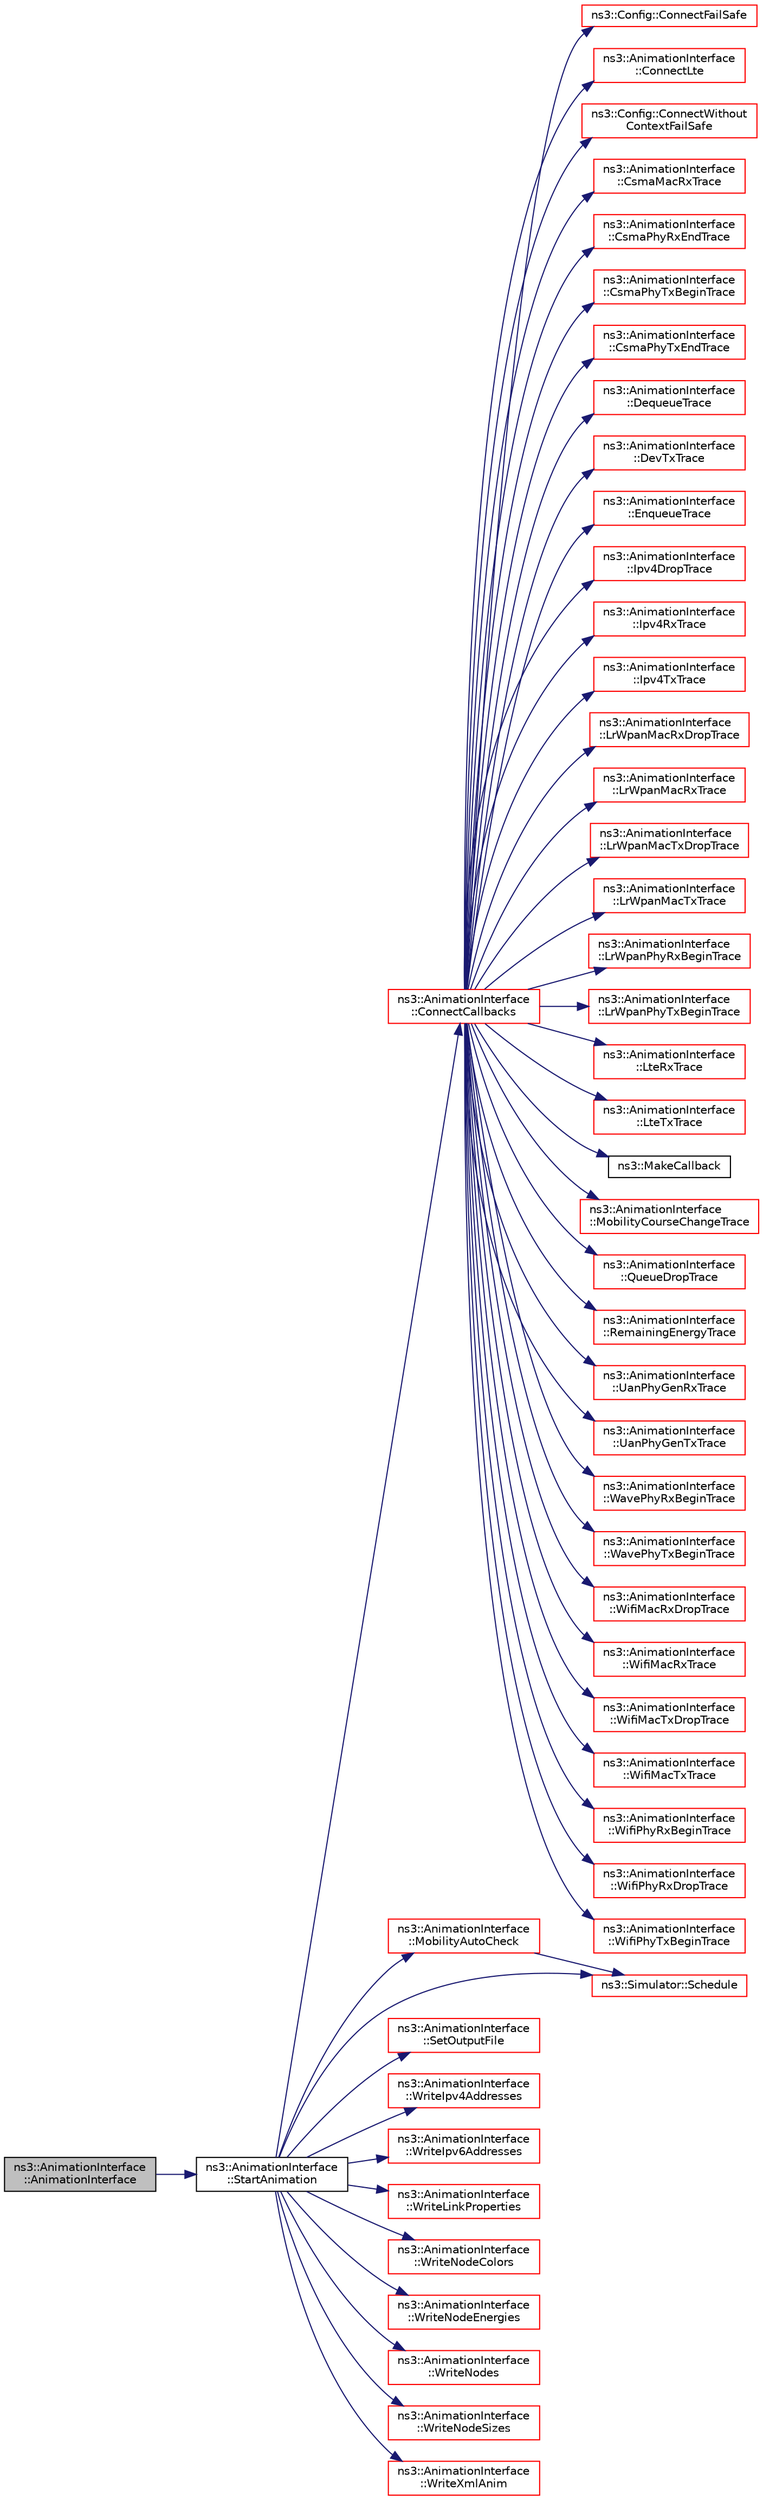digraph "ns3::AnimationInterface::AnimationInterface"
{
 // LATEX_PDF_SIZE
  edge [fontname="Helvetica",fontsize="10",labelfontname="Helvetica",labelfontsize="10"];
  node [fontname="Helvetica",fontsize="10",shape=record];
  rankdir="LR";
  Node1 [label="ns3::AnimationInterface\l::AnimationInterface",height=0.2,width=0.4,color="black", fillcolor="grey75", style="filled", fontcolor="black",tooltip="Constructor."];
  Node1 -> Node2 [color="midnightblue",fontsize="10",style="solid",fontname="Helvetica"];
  Node2 [label="ns3::AnimationInterface\l::StartAnimation",height=0.2,width=0.4,color="black", fillcolor="white", style="filled",URL="$classns3_1_1_animation_interface.html#aed28bace6b97494e11179766449bb442",tooltip="Start animation function."];
  Node2 -> Node3 [color="midnightblue",fontsize="10",style="solid",fontname="Helvetica"];
  Node3 [label="ns3::AnimationInterface\l::ConnectCallbacks",height=0.2,width=0.4,color="red", fillcolor="white", style="filled",URL="$classns3_1_1_animation_interface.html#a3475aa338984f2024403caa04c146027",tooltip="Connect callbacks function."];
  Node3 -> Node4 [color="midnightblue",fontsize="10",style="solid",fontname="Helvetica"];
  Node4 [label="ns3::Config::ConnectFailSafe",height=0.2,width=0.4,color="red", fillcolor="white", style="filled",URL="$namespacens3_1_1_config.html#aad60d6903a15881b81e982ad5312114a",tooltip="This function will attempt to find all trace sources which match the input path and will then connect..."];
  Node3 -> Node10 [color="midnightblue",fontsize="10",style="solid",fontname="Helvetica"];
  Node10 [label="ns3::AnimationInterface\l::ConnectLte",height=0.2,width=0.4,color="red", fillcolor="white", style="filled",URL="$classns3_1_1_animation_interface.html#a921e35bb00b2d0032dde4147bd2a200e",tooltip="Connect LTE function."];
  Node3 -> Node126 [color="midnightblue",fontsize="10",style="solid",fontname="Helvetica"];
  Node126 [label="ns3::Config::ConnectWithout\lContextFailSafe",height=0.2,width=0.4,color="red", fillcolor="white", style="filled",URL="$namespacens3_1_1_config.html#afe7da9182a8f57ffe79c2bd0e434af50",tooltip="This function will attempt to find all trace sources which match the input path and will then connect..."];
  Node3 -> Node133 [color="midnightblue",fontsize="10",style="solid",fontname="Helvetica"];
  Node133 [label="ns3::AnimationInterface\l::CsmaMacRxTrace",height=0.2,width=0.4,color="red", fillcolor="white", style="filled",URL="$classns3_1_1_animation_interface.html#a8ca49462ea639259c8b967d8a020d93f",tooltip="CSMA MAC receive trace function."];
  Node3 -> Node135 [color="midnightblue",fontsize="10",style="solid",fontname="Helvetica"];
  Node135 [label="ns3::AnimationInterface\l::CsmaPhyRxEndTrace",height=0.2,width=0.4,color="red", fillcolor="white", style="filled",URL="$classns3_1_1_animation_interface.html#a031728e043bab0338deb86aa5f0a1c26",tooltip="CSMA Phy receive end trace function."];
  Node3 -> Node136 [color="midnightblue",fontsize="10",style="solid",fontname="Helvetica"];
  Node136 [label="ns3::AnimationInterface\l::CsmaPhyTxBeginTrace",height=0.2,width=0.4,color="red", fillcolor="white", style="filled",URL="$classns3_1_1_animation_interface.html#a5a5e67141fc717272c0c44a5afbae89a",tooltip="CSMA Phy transmit begin trace function."];
  Node3 -> Node137 [color="midnightblue",fontsize="10",style="solid",fontname="Helvetica"];
  Node137 [label="ns3::AnimationInterface\l::CsmaPhyTxEndTrace",height=0.2,width=0.4,color="red", fillcolor="white", style="filled",URL="$classns3_1_1_animation_interface.html#ad3d82da5ad705ec6c7be332fd1fcc911",tooltip="CSMA Phy transmit end trace function."];
  Node3 -> Node152 [color="midnightblue",fontsize="10",style="solid",fontname="Helvetica"];
  Node152 [label="ns3::AnimationInterface\l::DequeueTrace",height=0.2,width=0.4,color="red", fillcolor="white", style="filled",URL="$classns3_1_1_animation_interface.html#a3338ee557373400f3ca037da281b13d5",tooltip="Dequeue trace function."];
  Node3 -> Node153 [color="midnightblue",fontsize="10",style="solid",fontname="Helvetica"];
  Node153 [label="ns3::AnimationInterface\l::DevTxTrace",height=0.2,width=0.4,color="red", fillcolor="white", style="filled",URL="$classns3_1_1_animation_interface.html#aefbe6c9288eaf784e7ba0cc875b5c319",tooltip="Device transmit trace function."];
  Node3 -> Node154 [color="midnightblue",fontsize="10",style="solid",fontname="Helvetica"];
  Node154 [label="ns3::AnimationInterface\l::EnqueueTrace",height=0.2,width=0.4,color="red", fillcolor="white", style="filled",URL="$classns3_1_1_animation_interface.html#ab44b5fe960865d3da6fec1fabb2a6416",tooltip="Enqueue trace function."];
  Node3 -> Node155 [color="midnightblue",fontsize="10",style="solid",fontname="Helvetica"];
  Node155 [label="ns3::AnimationInterface\l::Ipv4DropTrace",height=0.2,width=0.4,color="red", fillcolor="white", style="filled",URL="$classns3_1_1_animation_interface.html#a3942d87e39b866782a27ecbd3df53027",tooltip="IPv4 drop trace function."];
  Node3 -> Node156 [color="midnightblue",fontsize="10",style="solid",fontname="Helvetica"];
  Node156 [label="ns3::AnimationInterface\l::Ipv4RxTrace",height=0.2,width=0.4,color="red", fillcolor="white", style="filled",URL="$classns3_1_1_animation_interface.html#a6fcd3f147e2c1a6216c1644e36c4ca7e",tooltip="IPv4 receive trace function."];
  Node3 -> Node157 [color="midnightblue",fontsize="10",style="solid",fontname="Helvetica"];
  Node157 [label="ns3::AnimationInterface\l::Ipv4TxTrace",height=0.2,width=0.4,color="red", fillcolor="white", style="filled",URL="$classns3_1_1_animation_interface.html#ab1fb263492489097f6bdbf1f1f1e1342",tooltip="IPv4 transmit trace function."];
  Node3 -> Node158 [color="midnightblue",fontsize="10",style="solid",fontname="Helvetica"];
  Node158 [label="ns3::AnimationInterface\l::LrWpanMacRxDropTrace",height=0.2,width=0.4,color="red", fillcolor="white", style="filled",URL="$classns3_1_1_animation_interface.html#a3dff4234758156eb305dec93b3f22a23",tooltip="LR-WPAN MAC receive drop trace function."];
  Node3 -> Node159 [color="midnightblue",fontsize="10",style="solid",fontname="Helvetica"];
  Node159 [label="ns3::AnimationInterface\l::LrWpanMacRxTrace",height=0.2,width=0.4,color="red", fillcolor="white", style="filled",URL="$classns3_1_1_animation_interface.html#aaaa9c30fd38ae0b27ffcf06139e3cdb9",tooltip="LR-WPAN MAC receive trace function."];
  Node3 -> Node160 [color="midnightblue",fontsize="10",style="solid",fontname="Helvetica"];
  Node160 [label="ns3::AnimationInterface\l::LrWpanMacTxDropTrace",height=0.2,width=0.4,color="red", fillcolor="white", style="filled",URL="$classns3_1_1_animation_interface.html#aaa51a08fdee148432a47a96ea72985ca",tooltip="LR-WPAN MAC transmit drop trace function."];
  Node3 -> Node161 [color="midnightblue",fontsize="10",style="solid",fontname="Helvetica"];
  Node161 [label="ns3::AnimationInterface\l::LrWpanMacTxTrace",height=0.2,width=0.4,color="red", fillcolor="white", style="filled",URL="$classns3_1_1_animation_interface.html#ad112dcaed89e607fae9a3ac83cf99f7c",tooltip="LR-WPAN MAC transmit trace function."];
  Node3 -> Node162 [color="midnightblue",fontsize="10",style="solid",fontname="Helvetica"];
  Node162 [label="ns3::AnimationInterface\l::LrWpanPhyRxBeginTrace",height=0.2,width=0.4,color="red", fillcolor="white", style="filled",URL="$classns3_1_1_animation_interface.html#a1457c08242d10ec3506242cc9699c836",tooltip="LR-WPAN Phy receive begin trace function."];
  Node3 -> Node163 [color="midnightblue",fontsize="10",style="solid",fontname="Helvetica"];
  Node163 [label="ns3::AnimationInterface\l::LrWpanPhyTxBeginTrace",height=0.2,width=0.4,color="red", fillcolor="white", style="filled",URL="$classns3_1_1_animation_interface.html#a0e7f7deb7c291468723657f263317ee9",tooltip="LR-WPAN Phy receive begin trace function."];
  Node3 -> Node166 [color="midnightblue",fontsize="10",style="solid",fontname="Helvetica"];
  Node166 [label="ns3::AnimationInterface\l::LteRxTrace",height=0.2,width=0.4,color="red", fillcolor="white", style="filled",URL="$classns3_1_1_animation_interface.html#a1b44e17f04eb8cdb33de77c7ec544cd6",tooltip="LTE receive trace function."];
  Node3 -> Node169 [color="midnightblue",fontsize="10",style="solid",fontname="Helvetica"];
  Node169 [label="ns3::AnimationInterface\l::LteTxTrace",height=0.2,width=0.4,color="red", fillcolor="white", style="filled",URL="$classns3_1_1_animation_interface.html#a4bcc6c6e4eaa0243190e94c74cd4d59e",tooltip="LTE transmit trace function."];
  Node3 -> Node123 [color="midnightblue",fontsize="10",style="solid",fontname="Helvetica"];
  Node123 [label="ns3::MakeCallback",height=0.2,width=0.4,color="black", fillcolor="white", style="filled",URL="$namespacens3.html#af1dde3c04374147fca0cfe3b0766d664",tooltip="Build Callbacks for class method members which take varying numbers of arguments and potentially retu..."];
  Node3 -> Node173 [color="midnightblue",fontsize="10",style="solid",fontname="Helvetica"];
  Node173 [label="ns3::AnimationInterface\l::MobilityCourseChangeTrace",height=0.2,width=0.4,color="red", fillcolor="white", style="filled",URL="$classns3_1_1_animation_interface.html#aa1b50061a3743f10ef7c2c59040022e4",tooltip="Mobility course change trace function."];
  Node3 -> Node176 [color="midnightblue",fontsize="10",style="solid",fontname="Helvetica"];
  Node176 [label="ns3::AnimationInterface\l::QueueDropTrace",height=0.2,width=0.4,color="red", fillcolor="white", style="filled",URL="$classns3_1_1_animation_interface.html#afa6b75f93825dec85b110cc9461815c0",tooltip="Queue trace function."];
  Node3 -> Node177 [color="midnightblue",fontsize="10",style="solid",fontname="Helvetica"];
  Node177 [label="ns3::AnimationInterface\l::RemainingEnergyTrace",height=0.2,width=0.4,color="red", fillcolor="white", style="filled",URL="$classns3_1_1_animation_interface.html#a37b79091bdb14b5fe94e1b3f7a90d58a",tooltip="Remaining energy trace function."];
  Node3 -> Node180 [color="midnightblue",fontsize="10",style="solid",fontname="Helvetica"];
  Node180 [label="ns3::AnimationInterface\l::UanPhyGenRxTrace",height=0.2,width=0.4,color="red", fillcolor="white", style="filled",URL="$classns3_1_1_animation_interface.html#a8ced521c1d66785fd2920ec0fe52fee4",tooltip="UAN Phy gen receive trace function."];
  Node3 -> Node181 [color="midnightblue",fontsize="10",style="solid",fontname="Helvetica"];
  Node181 [label="ns3::AnimationInterface\l::UanPhyGenTxTrace",height=0.2,width=0.4,color="red", fillcolor="white", style="filled",URL="$classns3_1_1_animation_interface.html#a7cf0290a1181de6f4614696e5f3ea906",tooltip="UAN Phy gen transmit trace function."];
  Node3 -> Node182 [color="midnightblue",fontsize="10",style="solid",fontname="Helvetica"];
  Node182 [label="ns3::AnimationInterface\l::WavePhyRxBeginTrace",height=0.2,width=0.4,color="red", fillcolor="white", style="filled",URL="$classns3_1_1_animation_interface.html#af08889e9f06ddd922b5a179c374d0f21",tooltip="WAVE Phy receive begin trace function."];
  Node3 -> Node184 [color="midnightblue",fontsize="10",style="solid",fontname="Helvetica"];
  Node184 [label="ns3::AnimationInterface\l::WavePhyTxBeginTrace",height=0.2,width=0.4,color="red", fillcolor="white", style="filled",URL="$classns3_1_1_animation_interface.html#a55d12ba95e0e93941d5912a50ef5c1e4",tooltip="WAVE Phy transmit begin trace function."];
  Node3 -> Node185 [color="midnightblue",fontsize="10",style="solid",fontname="Helvetica"];
  Node185 [label="ns3::AnimationInterface\l::WifiMacRxDropTrace",height=0.2,width=0.4,color="red", fillcolor="white", style="filled",URL="$classns3_1_1_animation_interface.html#a2b6a14ca45b40c59a1db04a71d67f913",tooltip="wifi MAC receive drop trace function"];
  Node3 -> Node186 [color="midnightblue",fontsize="10",style="solid",fontname="Helvetica"];
  Node186 [label="ns3::AnimationInterface\l::WifiMacRxTrace",height=0.2,width=0.4,color="red", fillcolor="white", style="filled",URL="$classns3_1_1_animation_interface.html#af0f567a79961b657036e8064d01da44a",tooltip="wifi MAC receive trace function"];
  Node3 -> Node187 [color="midnightblue",fontsize="10",style="solid",fontname="Helvetica"];
  Node187 [label="ns3::AnimationInterface\l::WifiMacTxDropTrace",height=0.2,width=0.4,color="red", fillcolor="white", style="filled",URL="$classns3_1_1_animation_interface.html#a7d0270326bf5c725d2e4b704ce6753fa",tooltip="wifi MAC transmit drop trace function"];
  Node3 -> Node188 [color="midnightblue",fontsize="10",style="solid",fontname="Helvetica"];
  Node188 [label="ns3::AnimationInterface\l::WifiMacTxTrace",height=0.2,width=0.4,color="red", fillcolor="white", style="filled",URL="$classns3_1_1_animation_interface.html#aa89ac73654e71439723b97fd2abd7165",tooltip="wifi MAC transmit trace function"];
  Node3 -> Node189 [color="midnightblue",fontsize="10",style="solid",fontname="Helvetica"];
  Node189 [label="ns3::AnimationInterface\l::WifiPhyRxBeginTrace",height=0.2,width=0.4,color="red", fillcolor="white", style="filled",URL="$classns3_1_1_animation_interface.html#a3bc0fb2ec726516b1a2b8d1da00f0b1f",tooltip="wifi Phy receive begin trace function"];
  Node3 -> Node190 [color="midnightblue",fontsize="10",style="solid",fontname="Helvetica"];
  Node190 [label="ns3::AnimationInterface\l::WifiPhyRxDropTrace",height=0.2,width=0.4,color="red", fillcolor="white", style="filled",URL="$classns3_1_1_animation_interface.html#a29c5a36701ccccd00a933b946744b5ef",tooltip="wifi Phy receive drop trace function"];
  Node3 -> Node191 [color="midnightblue",fontsize="10",style="solid",fontname="Helvetica"];
  Node191 [label="ns3::AnimationInterface\l::WifiPhyTxBeginTrace",height=0.2,width=0.4,color="red", fillcolor="white", style="filled",URL="$classns3_1_1_animation_interface.html#a8cb7e4e664b6d5456c5d23f45b7111a9",tooltip="wifi Phy transmit PSDU begin trace function"];
  Node2 -> Node196 [color="midnightblue",fontsize="10",style="solid",fontname="Helvetica"];
  Node196 [label="ns3::AnimationInterface\l::MobilityAutoCheck",height=0.2,width=0.4,color="red", fillcolor="white", style="filled",URL="$classns3_1_1_animation_interface.html#a23e31bf019017e94d49dd139718e93f4",tooltip="Mobility auto check function."];
  Node196 -> Node202 [color="midnightblue",fontsize="10",style="solid",fontname="Helvetica"];
  Node202 [label="ns3::Simulator::Schedule",height=0.2,width=0.4,color="red", fillcolor="white", style="filled",URL="$classns3_1_1_simulator.html#a3da7d28335c8ac0e3e86781f766df241",tooltip="Schedule an event to expire after delay."];
  Node2 -> Node202 [color="midnightblue",fontsize="10",style="solid",fontname="Helvetica"];
  Node2 -> Node212 [color="midnightblue",fontsize="10",style="solid",fontname="Helvetica"];
  Node212 [label="ns3::AnimationInterface\l::SetOutputFile",height=0.2,width=0.4,color="red", fillcolor="white", style="filled",URL="$classns3_1_1_animation_interface.html#a48c36c7840410330afb993d1c33edc4c",tooltip="Set output file function."];
  Node2 -> Node213 [color="midnightblue",fontsize="10",style="solid",fontname="Helvetica"];
  Node213 [label="ns3::AnimationInterface\l::WriteIpv4Addresses",height=0.2,width=0.4,color="red", fillcolor="white", style="filled",URL="$classns3_1_1_animation_interface.html#a45b100b1e083fb646479c09448177afa",tooltip="Write IPv4 Addresses function."];
  Node2 -> Node217 [color="midnightblue",fontsize="10",style="solid",fontname="Helvetica"];
  Node217 [label="ns3::AnimationInterface\l::WriteIpv6Addresses",height=0.2,width=0.4,color="red", fillcolor="white", style="filled",URL="$classns3_1_1_animation_interface.html#ab7d08c1871c6b1c2858d3d536bbdcee2",tooltip="Write IPv6 Addresses function."];
  Node2 -> Node219 [color="midnightblue",fontsize="10",style="solid",fontname="Helvetica"];
  Node219 [label="ns3::AnimationInterface\l::WriteLinkProperties",height=0.2,width=0.4,color="red", fillcolor="white", style="filled",URL="$classns3_1_1_animation_interface.html#a458296bfceb6bd8b53b4c9bf38b5fdc7",tooltip="Write link properties function."];
  Node2 -> Node245 [color="midnightblue",fontsize="10",style="solid",fontname="Helvetica"];
  Node245 [label="ns3::AnimationInterface\l::WriteNodeColors",height=0.2,width=0.4,color="red", fillcolor="white", style="filled",URL="$classns3_1_1_animation_interface.html#ac5c5f326ca346e340a0a3e9ec50d94ee",tooltip="Write node colors function."];
  Node2 -> Node247 [color="midnightblue",fontsize="10",style="solid",fontname="Helvetica"];
  Node247 [label="ns3::AnimationInterface\l::WriteNodeEnergies",height=0.2,width=0.4,color="red", fillcolor="white", style="filled",URL="$classns3_1_1_animation_interface.html#a8a7475d05d49943291911223cc4d4276",tooltip="Write node energies function."];
  Node2 -> Node251 [color="midnightblue",fontsize="10",style="solid",fontname="Helvetica"];
  Node251 [label="ns3::AnimationInterface\l::WriteNodes",height=0.2,width=0.4,color="red", fillcolor="white", style="filled",URL="$classns3_1_1_animation_interface.html#abf98081f1a5ff14401187b5e135aa6a9",tooltip="Write nodes function."];
  Node2 -> Node253 [color="midnightblue",fontsize="10",style="solid",fontname="Helvetica"];
  Node253 [label="ns3::AnimationInterface\l::WriteNodeSizes",height=0.2,width=0.4,color="red", fillcolor="white", style="filled",URL="$classns3_1_1_animation_interface.html#a085198bcb57441ab8d46790e5dccf2e3",tooltip="Write node sizes function."];
  Node2 -> Node256 [color="midnightblue",fontsize="10",style="solid",fontname="Helvetica"];
  Node256 [label="ns3::AnimationInterface\l::WriteXmlAnim",height=0.2,width=0.4,color="red", fillcolor="white", style="filled",URL="$classns3_1_1_animation_interface.html#a85f0c329f436169ad81b3a861b66e65b",tooltip="Write XML anim function."];
}
